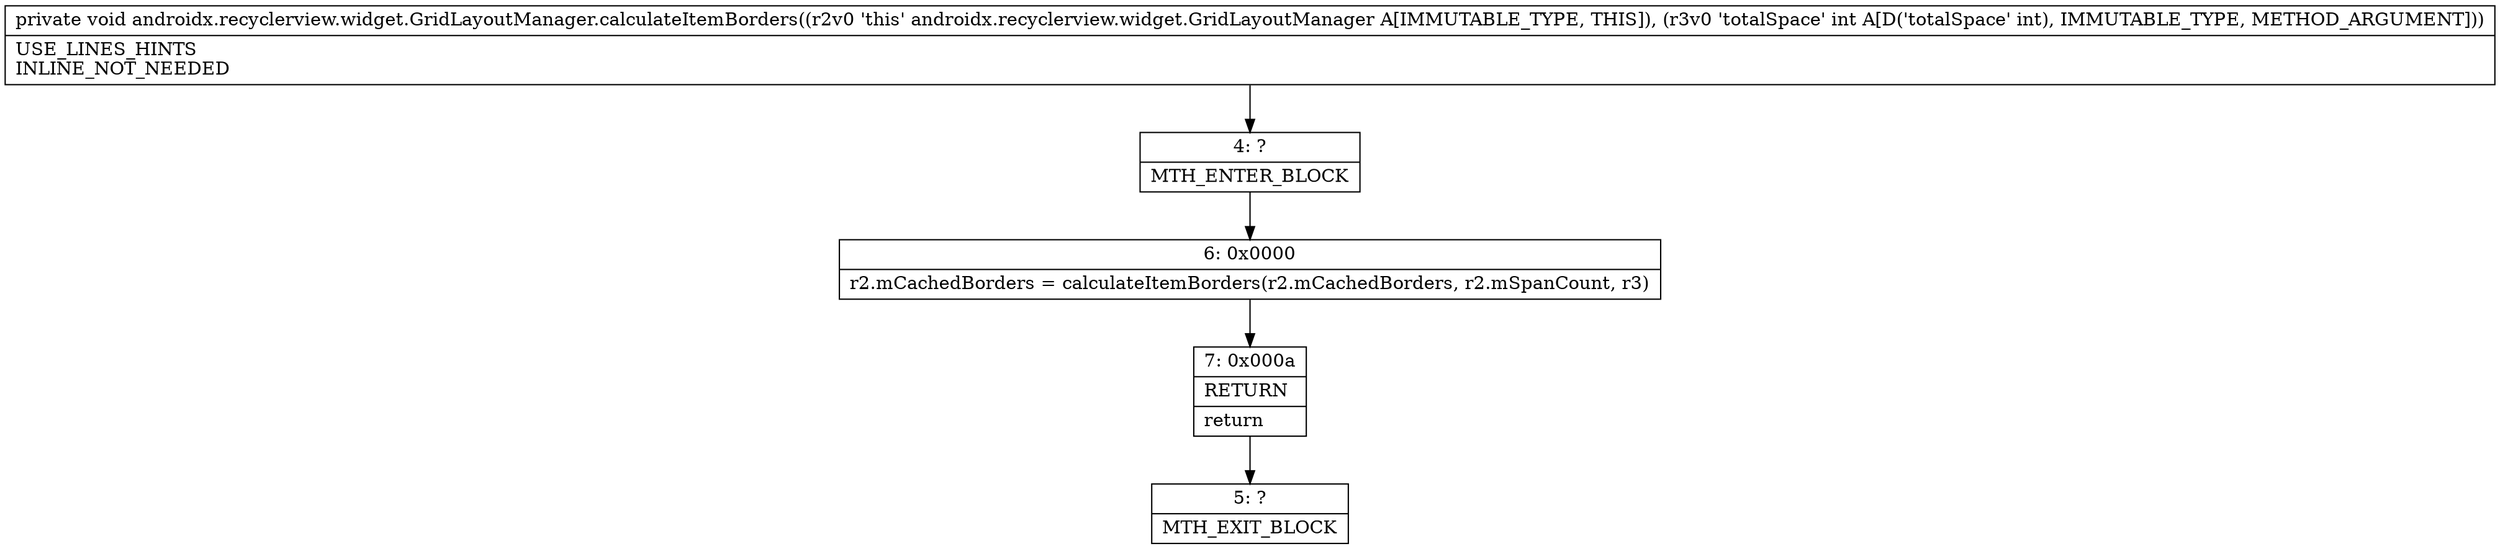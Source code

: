 digraph "CFG forandroidx.recyclerview.widget.GridLayoutManager.calculateItemBorders(I)V" {
Node_4 [shape=record,label="{4\:\ ?|MTH_ENTER_BLOCK\l}"];
Node_6 [shape=record,label="{6\:\ 0x0000|r2.mCachedBorders = calculateItemBorders(r2.mCachedBorders, r2.mSpanCount, r3)\l}"];
Node_7 [shape=record,label="{7\:\ 0x000a|RETURN\l|return\l}"];
Node_5 [shape=record,label="{5\:\ ?|MTH_EXIT_BLOCK\l}"];
MethodNode[shape=record,label="{private void androidx.recyclerview.widget.GridLayoutManager.calculateItemBorders((r2v0 'this' androidx.recyclerview.widget.GridLayoutManager A[IMMUTABLE_TYPE, THIS]), (r3v0 'totalSpace' int A[D('totalSpace' int), IMMUTABLE_TYPE, METHOD_ARGUMENT]))  | USE_LINES_HINTS\lINLINE_NOT_NEEDED\l}"];
MethodNode -> Node_4;Node_4 -> Node_6;
Node_6 -> Node_7;
Node_7 -> Node_5;
}

